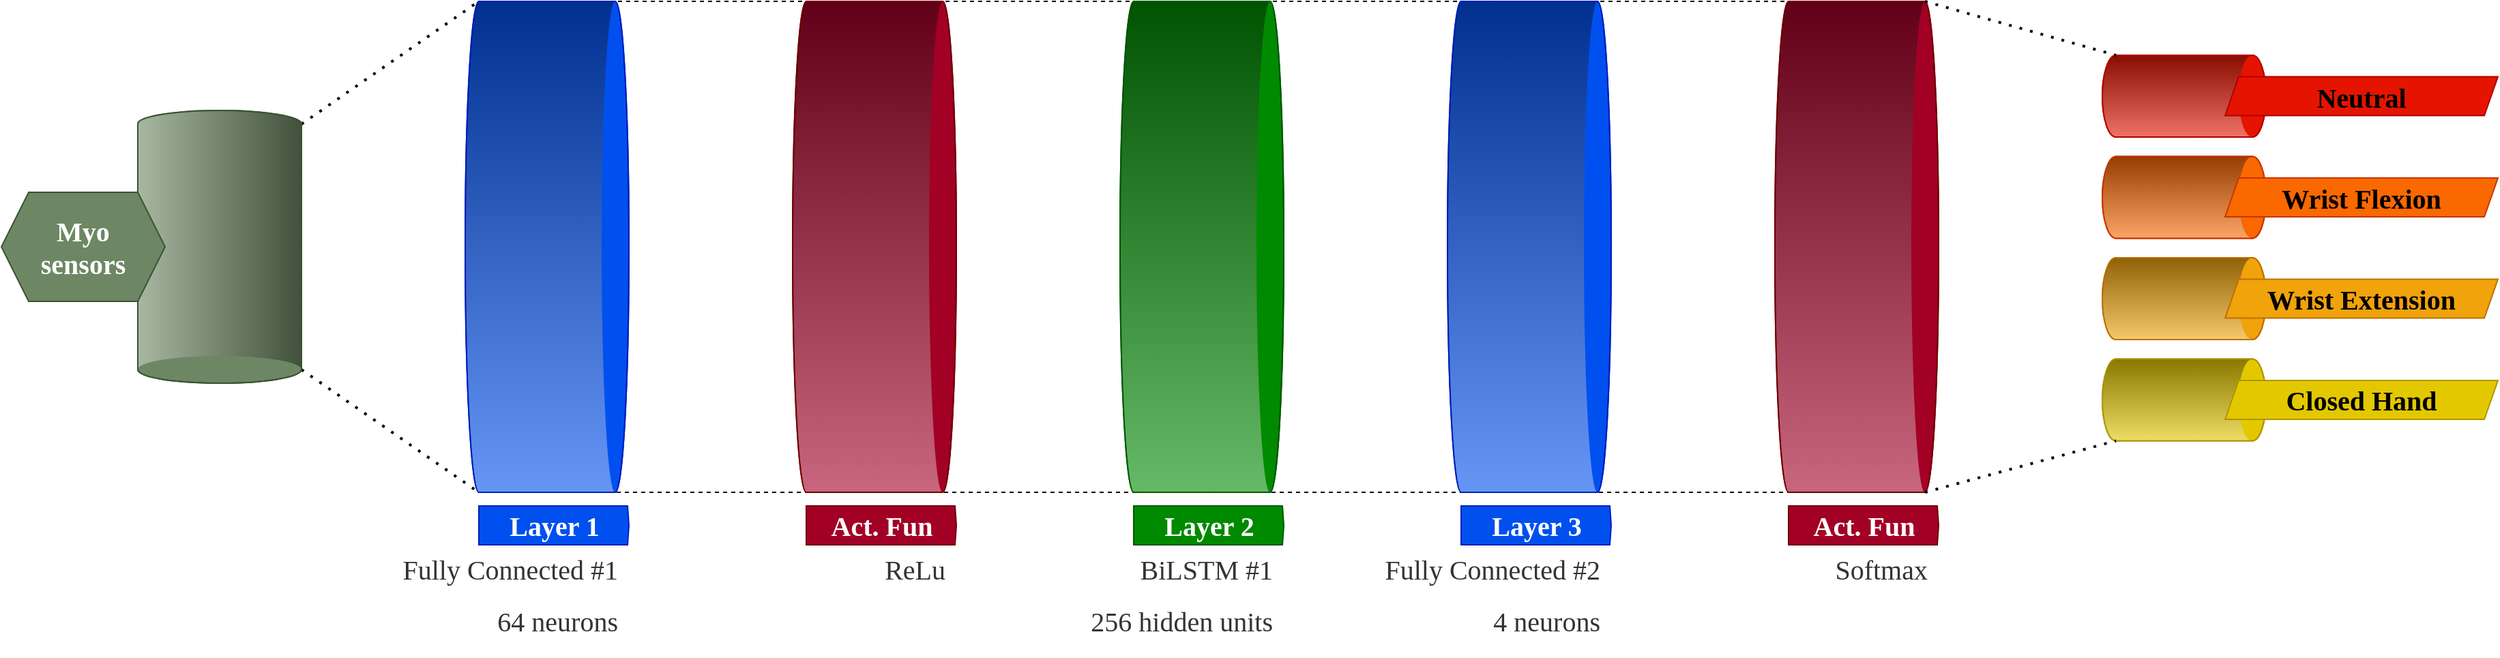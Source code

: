 <mxfile version="20.6.2" type="device"><diagram id="Y866DASt3MzpiJiUYrSB" name="Page-1"><mxGraphModel dx="1024" dy="1439" grid="1" gridSize="10" guides="1" tooltips="1" connect="1" arrows="1" fold="1" page="1" pageScale="1" pageWidth="1169" pageHeight="827" math="0" shadow="0"><root><mxCell id="0"/><mxCell id="1" parent="0"/><mxCell id="caSr2x_riYbzZhrgV7Lk-2" value="" style="group" parent="1" vertex="1" connectable="0"><mxGeometry x="273" y="-760" width="1190" height="480.5" as="geometry"/></mxCell><mxCell id="LxMueQYEYtknQnd0n5oE-9" value="" style="rounded=0;whiteSpace=wrap;html=1;fillColor=none;dashed=1;" parent="caSr2x_riYbzZhrgV7Lk-2" vertex="1"><mxGeometry x="130" width="1060" height="360" as="geometry"/></mxCell><mxCell id="W6EHr_5C2ieRowD1RV37-21" value="" style="verticalLabelPosition=bottom;verticalAlign=top;html=1;shape=mxgraph.infographic.cylinder;fillColor=#0050ef;strokeColor=#001DBC;fontFamily=Verdana;fontSize=12;shadow=0;rotation=90;flipH=0;aspect=fixed;sketch=0;fontColor=#ffffff;" parent="caSr2x_riYbzZhrgV7Lk-2" vertex="1"><mxGeometry y="120" width="360" height="120" as="geometry"/></mxCell><mxCell id="W6EHr_5C2ieRowD1RV37-22" value="&lt;h1 style=&quot;font-size: 20px;&quot;&gt;&lt;span style=&quot;background-color: initial; font-weight: normal;&quot;&gt;Fully Connected #1&lt;/span&gt;&lt;br&gt;&lt;/h1&gt;&lt;h1 style=&quot;font-size: 20px;&quot;&gt;&lt;span style=&quot;background-color: initial; font-weight: normal; font-size: 20px;&quot;&gt;64 neurons&lt;/span&gt;&lt;/h1&gt;" style="text;html=1;strokeColor=none;fillColor=none;spacing=8;spacingTop=-20;whiteSpace=wrap;overflow=hidden;rounded=0;shadow=0;sketch=0;fontFamily=Verdana;fontSize=20;fontColor=#333333;align=right;" parent="caSr2x_riYbzZhrgV7Lk-2" vertex="1"><mxGeometry y="398.5" width="240" height="82" as="geometry"/></mxCell><mxCell id="W6EHr_5C2ieRowD1RV37-20" value="&lt;font style=&quot;font-size: 20px;&quot;&gt;Layer 1&lt;/font&gt;" style="html=1;shape=mxgraph.infographic.ribbonSimple;notch1=0;notch2=1;fillColor=#0050ef;strokeColor=#001DBC;align=center;verticalAlign=middle;fontSize=14;fontStyle=1;shadow=0;sketch=0;fontFamily=Verdana;fontColor=#ffffff;" parent="caSr2x_riYbzZhrgV7Lk-2" vertex="1"><mxGeometry x="130" y="370" width="110" height="28.5" as="geometry"/></mxCell><mxCell id="caSr2x_riYbzZhrgV7Lk-7" value="" style="group" parent="1" vertex="1" connectable="0"><mxGeometry x="753" y="-760" width="240" height="480.5" as="geometry"/></mxCell><mxCell id="caSr2x_riYbzZhrgV7Lk-8" value="" style="verticalLabelPosition=bottom;verticalAlign=top;html=1;shape=mxgraph.infographic.cylinder;fillColor=#008a00;strokeColor=#005700;fontFamily=Verdana;fontSize=12;shadow=0;rotation=90;flipH=0;aspect=fixed;sketch=0;fontColor=#ffffff;" parent="caSr2x_riYbzZhrgV7Lk-7" vertex="1"><mxGeometry y="120" width="360" height="120" as="geometry"/></mxCell><mxCell id="caSr2x_riYbzZhrgV7Lk-9" value="&lt;h1 style=&quot;font-size: 20px;&quot;&gt;&lt;span style=&quot;background-color: initial; font-weight: normal;&quot;&gt;BiLSTM #1&lt;/span&gt;&lt;br&gt;&lt;/h1&gt;&lt;h1 style=&quot;font-size: 20px;&quot;&gt;&lt;span style=&quot;background-color: initial; font-weight: normal; font-size: 20px;&quot;&gt;256 hidden units&lt;/span&gt;&lt;/h1&gt;" style="text;html=1;strokeColor=none;fillColor=none;spacing=8;spacingTop=-20;whiteSpace=wrap;overflow=hidden;rounded=0;shadow=0;sketch=0;fontFamily=Verdana;fontSize=20;fontColor=#333333;align=right;" parent="caSr2x_riYbzZhrgV7Lk-7" vertex="1"><mxGeometry y="398.5" width="240" height="82" as="geometry"/></mxCell><mxCell id="caSr2x_riYbzZhrgV7Lk-10" value="&lt;font style=&quot;font-size: 20px;&quot;&gt;Layer 2&lt;/font&gt;" style="html=1;shape=mxgraph.infographic.ribbonSimple;notch1=0;notch2=1;fillColor=#008a00;strokeColor=#005700;align=center;verticalAlign=middle;fontSize=14;fontStyle=1;shadow=0;sketch=0;fontFamily=Verdana;fontColor=#ffffff;" parent="caSr2x_riYbzZhrgV7Lk-7" vertex="1"><mxGeometry x="130" y="370" width="110" height="28.5" as="geometry"/></mxCell><mxCell id="caSr2x_riYbzZhrgV7Lk-11" value="" style="group" parent="1" vertex="1" connectable="0"><mxGeometry x="993" y="-760" width="240" height="480.5" as="geometry"/></mxCell><mxCell id="caSr2x_riYbzZhrgV7Lk-12" value="" style="verticalLabelPosition=bottom;verticalAlign=top;html=1;shape=mxgraph.infographic.cylinder;fillColor=#0050ef;strokeColor=#001DBC;fontFamily=Verdana;fontSize=12;shadow=0;rotation=90;flipH=0;aspect=fixed;sketch=0;fontColor=#ffffff;" parent="caSr2x_riYbzZhrgV7Lk-11" vertex="1"><mxGeometry y="120" width="360" height="120" as="geometry"/></mxCell><mxCell id="caSr2x_riYbzZhrgV7Lk-13" value="&lt;h1 style=&quot;font-size: 20px;&quot;&gt;&lt;span style=&quot;background-color: initial; font-weight: normal;&quot;&gt;Fully Connected #2&lt;/span&gt;&lt;br&gt;&lt;/h1&gt;&lt;h1 style=&quot;font-size: 20px;&quot;&gt;&lt;span style=&quot;background-color: initial; font-weight: normal; font-size: 20px;&quot;&gt;4 neurons&lt;/span&gt;&lt;/h1&gt;" style="text;html=1;strokeColor=none;fillColor=none;spacing=8;spacingTop=-20;whiteSpace=wrap;overflow=hidden;rounded=0;shadow=0;sketch=0;fontFamily=Verdana;fontSize=20;fontColor=#333333;align=right;" parent="caSr2x_riYbzZhrgV7Lk-11" vertex="1"><mxGeometry y="398.5" width="240" height="82" as="geometry"/></mxCell><mxCell id="caSr2x_riYbzZhrgV7Lk-14" value="&lt;font style=&quot;font-size: 20px;&quot;&gt;Layer 3&lt;/font&gt;" style="html=1;shape=mxgraph.infographic.ribbonSimple;notch1=0;notch2=1;fillColor=#0050ef;strokeColor=#001DBC;align=center;verticalAlign=middle;fontSize=14;fontStyle=1;shadow=0;sketch=0;fontFamily=Verdana;fontColor=#ffffff;" parent="caSr2x_riYbzZhrgV7Lk-11" vertex="1"><mxGeometry x="130" y="370" width="110" height="28.5" as="geometry"/></mxCell><mxCell id="caSr2x_riYbzZhrgV7Lk-15" value="" style="group" parent="1" vertex="1" connectable="0"><mxGeometry x="513" y="-760" width="240" height="480.5" as="geometry"/></mxCell><mxCell id="caSr2x_riYbzZhrgV7Lk-16" value="" style="verticalLabelPosition=bottom;verticalAlign=top;html=1;shape=mxgraph.infographic.cylinder;fillColor=#a20025;strokeColor=#6F0000;fontFamily=Verdana;fontSize=12;shadow=0;rotation=90;flipH=0;aspect=fixed;sketch=0;fontColor=#ffffff;" parent="caSr2x_riYbzZhrgV7Lk-15" vertex="1"><mxGeometry y="120" width="360" height="120" as="geometry"/></mxCell><mxCell id="caSr2x_riYbzZhrgV7Lk-17" value="&lt;h1 style=&quot;font-size: 20px;&quot;&gt;&lt;span style=&quot;font-weight: 400;&quot;&gt;ReLu&lt;/span&gt;&lt;/h1&gt;" style="text;html=1;strokeColor=none;fillColor=none;spacing=8;spacingTop=-20;whiteSpace=wrap;overflow=hidden;rounded=0;shadow=0;sketch=0;fontFamily=Verdana;fontSize=20;fontColor=#333333;align=right;" parent="caSr2x_riYbzZhrgV7Lk-15" vertex="1"><mxGeometry y="398.5" width="240" height="82" as="geometry"/></mxCell><mxCell id="caSr2x_riYbzZhrgV7Lk-18" value="&lt;font style=&quot;font-size: 20px;&quot;&gt;Act. Fun&lt;/font&gt;" style="html=1;shape=mxgraph.infographic.ribbonSimple;notch1=0;notch2=1;fillColor=#a20025;strokeColor=#6F0000;align=center;verticalAlign=middle;fontSize=14;fontStyle=1;shadow=0;sketch=0;fontFamily=Verdana;fontColor=#ffffff;" parent="caSr2x_riYbzZhrgV7Lk-15" vertex="1"><mxGeometry x="130" y="370" width="110" height="28.5" as="geometry"/></mxCell><mxCell id="LxMueQYEYtknQnd0n5oE-1" value="" style="group" parent="1" vertex="1" connectable="0"><mxGeometry x="1233" y="-760" width="240" height="480.5" as="geometry"/></mxCell><mxCell id="LxMueQYEYtknQnd0n5oE-2" value="" style="verticalLabelPosition=bottom;verticalAlign=top;html=1;shape=mxgraph.infographic.cylinder;fillColor=#a20025;strokeColor=#6F0000;fontFamily=Verdana;fontSize=12;shadow=0;rotation=90;flipH=0;aspect=fixed;sketch=0;fontColor=#ffffff;" parent="LxMueQYEYtknQnd0n5oE-1" vertex="1"><mxGeometry y="120" width="360" height="120" as="geometry"/></mxCell><mxCell id="LxMueQYEYtknQnd0n5oE-3" value="&lt;h1 style=&quot;font-size: 20px;&quot;&gt;&lt;span style=&quot;font-weight: 400;&quot;&gt;Softmax&lt;/span&gt;&lt;/h1&gt;" style="text;html=1;strokeColor=none;fillColor=none;spacing=8;spacingTop=-20;whiteSpace=wrap;overflow=hidden;rounded=0;shadow=0;sketch=0;fontFamily=Verdana;fontSize=20;fontColor=#333333;align=right;" parent="LxMueQYEYtknQnd0n5oE-1" vertex="1"><mxGeometry y="398.5" width="240" height="82" as="geometry"/></mxCell><mxCell id="LxMueQYEYtknQnd0n5oE-4" value="&lt;font style=&quot;font-size: 20px;&quot;&gt;Act. Fun&lt;/font&gt;" style="html=1;shape=mxgraph.infographic.ribbonSimple;notch1=0;notch2=1;fillColor=#a20025;strokeColor=#6F0000;align=center;verticalAlign=middle;fontSize=14;fontStyle=1;shadow=0;sketch=0;fontFamily=Verdana;fontColor=#ffffff;" parent="LxMueQYEYtknQnd0n5oE-1" vertex="1"><mxGeometry x="130" y="370" width="110" height="28.5" as="geometry"/></mxCell><mxCell id="LxMueQYEYtknQnd0n5oE-36" value="" style="verticalLabelPosition=bottom;verticalAlign=top;html=1;shape=mxgraph.infographic.cylinder;fillColor=#e51400;strokeColor=#B20000;fontFamily=Verdana;fontSize=12;shadow=0;rotation=90;flipH=0;sketch=0;fontColor=#ffffff;" parent="1" vertex="1"><mxGeometry x="1623" y="-750.5" width="60" height="120" as="geometry"/></mxCell><mxCell id="LxMueQYEYtknQnd0n5oE-39" value="" style="verticalLabelPosition=bottom;verticalAlign=top;html=1;shape=mxgraph.infographic.cylinder;fillColor=#e3c800;strokeColor=#B09500;fontFamily=Verdana;fontSize=12;shadow=0;rotation=90;flipH=0;sketch=0;fontColor=#000000;" parent="1" vertex="1"><mxGeometry x="1623" y="-527.75" width="60" height="120" as="geometry"/></mxCell><mxCell id="LxMueQYEYtknQnd0n5oE-40" value="" style="verticalLabelPosition=bottom;verticalAlign=top;html=1;shape=mxgraph.infographic.cylinder;fillColor=#fa6800;strokeColor=#C73500;fontFamily=Verdana;fontSize=12;shadow=0;rotation=90;flipH=0;sketch=0;fontColor=#000000;" parent="1" vertex="1"><mxGeometry x="1623" y="-676.25" width="60" height="120" as="geometry"/></mxCell><mxCell id="LxMueQYEYtknQnd0n5oE-41" value="" style="verticalLabelPosition=bottom;verticalAlign=top;html=1;shape=mxgraph.infographic.cylinder;fillColor=#f0a30a;strokeColor=#BD7000;fontFamily=Verdana;fontSize=12;shadow=0;rotation=90;flipH=0;sketch=0;fontColor=#000000;" parent="1" vertex="1"><mxGeometry x="1623" y="-602" width="60" height="120" as="geometry"/></mxCell><mxCell id="LxMueQYEYtknQnd0n5oE-46" value="&lt;span style=&quot;font-size: 20px;&quot;&gt;Wrist Extension&lt;/span&gt;" style="shape=parallelogram;perimeter=parallelogramPerimeter;whiteSpace=wrap;html=1;fixedSize=1;shadow=0;labelBackgroundColor=none;sketch=0;fontColor=#000000;fontSize=14;fontFamily=Verdana;fillColor=#f0a30a;strokeColor=#BD7000;fontStyle=1;size=10;" parent="1" vertex="1"><mxGeometry x="1683" y="-556.25" width="200" height="28.5" as="geometry"/></mxCell><mxCell id="LxMueQYEYtknQnd0n5oE-47" value="&lt;span style=&quot;font-size: 20px;&quot;&gt;Wrist Flexion&lt;/span&gt;" style="shape=parallelogram;perimeter=parallelogramPerimeter;whiteSpace=wrap;html=1;fixedSize=1;shadow=0;labelBackgroundColor=none;sketch=0;fontColor=#000000;fontSize=14;fontFamily=Verdana;fillColor=#fa6800;strokeColor=#C73500;fontStyle=1;size=10;" parent="1" vertex="1"><mxGeometry x="1683" y="-630.5" width="200" height="28.5" as="geometry"/></mxCell><mxCell id="LxMueQYEYtknQnd0n5oE-48" value="&lt;span style=&quot;font-size: 20px;&quot;&gt;Neutral&lt;/span&gt;" style="shape=parallelogram;perimeter=parallelogramPerimeter;whiteSpace=wrap;html=1;fixedSize=1;shadow=0;labelBackgroundColor=none;sketch=0;fontColor=#000000;fontSize=14;fontFamily=Verdana;fillColor=#e51400;strokeColor=#B20000;fontStyle=1;size=10;" parent="1" vertex="1"><mxGeometry x="1683" y="-704.75" width="200" height="28.5" as="geometry"/></mxCell><mxCell id="LxMueQYEYtknQnd0n5oE-49" value="&lt;span style=&quot;font-size: 20px;&quot;&gt;Closed Hand&lt;/span&gt;" style="shape=parallelogram;perimeter=parallelogramPerimeter;whiteSpace=wrap;html=1;fixedSize=1;shadow=0;labelBackgroundColor=none;sketch=0;fontColor=#000000;fontSize=14;fontFamily=Verdana;fillColor=#e3c800;strokeColor=#B09500;fontStyle=1;size=10;" parent="1" vertex="1"><mxGeometry x="1683" y="-482" width="200" height="28.5" as="geometry"/></mxCell><mxCell id="LxMueQYEYtknQnd0n5oE-52" value="" style="endArrow=none;dashed=1;html=1;dashPattern=1 3;strokeWidth=2;rounded=0;fontColor=#000000;exitX=0;exitY=0;exitDx=0;exitDy=10;exitPerimeter=0;entryX=0;entryY=0;entryDx=0;entryDy=110;entryPerimeter=0;" parent="1" source="LxMueQYEYtknQnd0n5oE-2" target="LxMueQYEYtknQnd0n5oE-36" edge="1"><mxGeometry width="50" height="50" relative="1" as="geometry"><mxPoint x="1523" y="-520" as="sourcePoint"/><mxPoint x="1573" y="-570" as="targetPoint"/></mxGeometry></mxCell><mxCell id="LxMueQYEYtknQnd0n5oE-53" value="" style="endArrow=none;dashed=1;html=1;dashPattern=1 3;strokeWidth=2;rounded=0;fontColor=#000000;exitX=0;exitY=0;exitDx=360;exitDy=10;exitPerimeter=0;entryX=0;entryY=0;entryDx=60;entryDy=110;entryPerimeter=0;" parent="1" source="LxMueQYEYtknQnd0n5oE-2" target="LxMueQYEYtknQnd0n5oE-39" edge="1"><mxGeometry width="50" height="50" relative="1" as="geometry"><mxPoint x="1473" y="-750" as="sourcePoint"/><mxPoint x="1613" y="-730" as="targetPoint"/></mxGeometry></mxCell><mxCell id="LxMueQYEYtknQnd0n5oE-61" value="" style="endArrow=none;dashed=1;html=1;dashPattern=1 3;strokeWidth=2;rounded=0;fontColor=#000000;exitX=0;exitY=0;exitDx=0;exitDy=190;exitPerimeter=0;entryX=0;entryY=0;entryDx=0;entryDy=0;" parent="1" source="LxMueQYEYtknQnd0n5oE-59" target="LxMueQYEYtknQnd0n5oE-9" edge="1"><mxGeometry width="50" height="50" relative="1" as="geometry"><mxPoint x="223" y="-900" as="sourcePoint"/><mxPoint x="363" y="-860.5" as="targetPoint"/></mxGeometry></mxCell><mxCell id="LxMueQYEYtknQnd0n5oE-62" value="" style="endArrow=none;dashed=1;html=1;dashPattern=1 3;strokeWidth=2;rounded=0;fontColor=#000000;exitX=0;exitY=0;exitDx=0;exitDy=10;exitPerimeter=0;entryX=0;entryY=0;entryDx=360;entryDy=110;entryPerimeter=0;" parent="1" source="LxMueQYEYtknQnd0n5oE-59" target="W6EHr_5C2ieRowD1RV37-21" edge="1"><mxGeometry width="50" height="50" relative="1" as="geometry"><mxPoint x="283" y="-660.0" as="sourcePoint"/><mxPoint x="413.0" y="-750" as="targetPoint"/></mxGeometry></mxCell><mxCell id="LxMueQYEYtknQnd0n5oE-59" value="" style="verticalLabelPosition=bottom;verticalAlign=top;html=1;shape=mxgraph.infographic.cylinder;fillColor=#6d8764;strokeColor=#3A5431;fontFamily=Verdana;fontSize=12;shadow=0;rotation=90;flipH=0;sketch=0;fontColor=#ffffff;direction=south;" parent="1" vertex="1"><mxGeometry x="113" y="-640" width="200" height="120" as="geometry"/></mxCell><mxCell id="LxMueQYEYtknQnd0n5oE-58" value="&lt;span style=&quot;font-size: 20px;&quot;&gt;Myo&lt;br&gt;sensors&lt;br&gt;&lt;/span&gt;" style="shape=hexagon;perimeter=hexagonPerimeter2;whiteSpace=wrap;html=1;fixedSize=1;shadow=0;labelBackgroundColor=none;sketch=0;fontColor=#ffffff;fontSize=14;fontFamily=Verdana;fillColor=#6d8764;strokeColor=#3A5431;fontStyle=1;" parent="1" vertex="1"><mxGeometry x="53" y="-620" width="120" height="80" as="geometry"/></mxCell></root></mxGraphModel></diagram></mxfile>